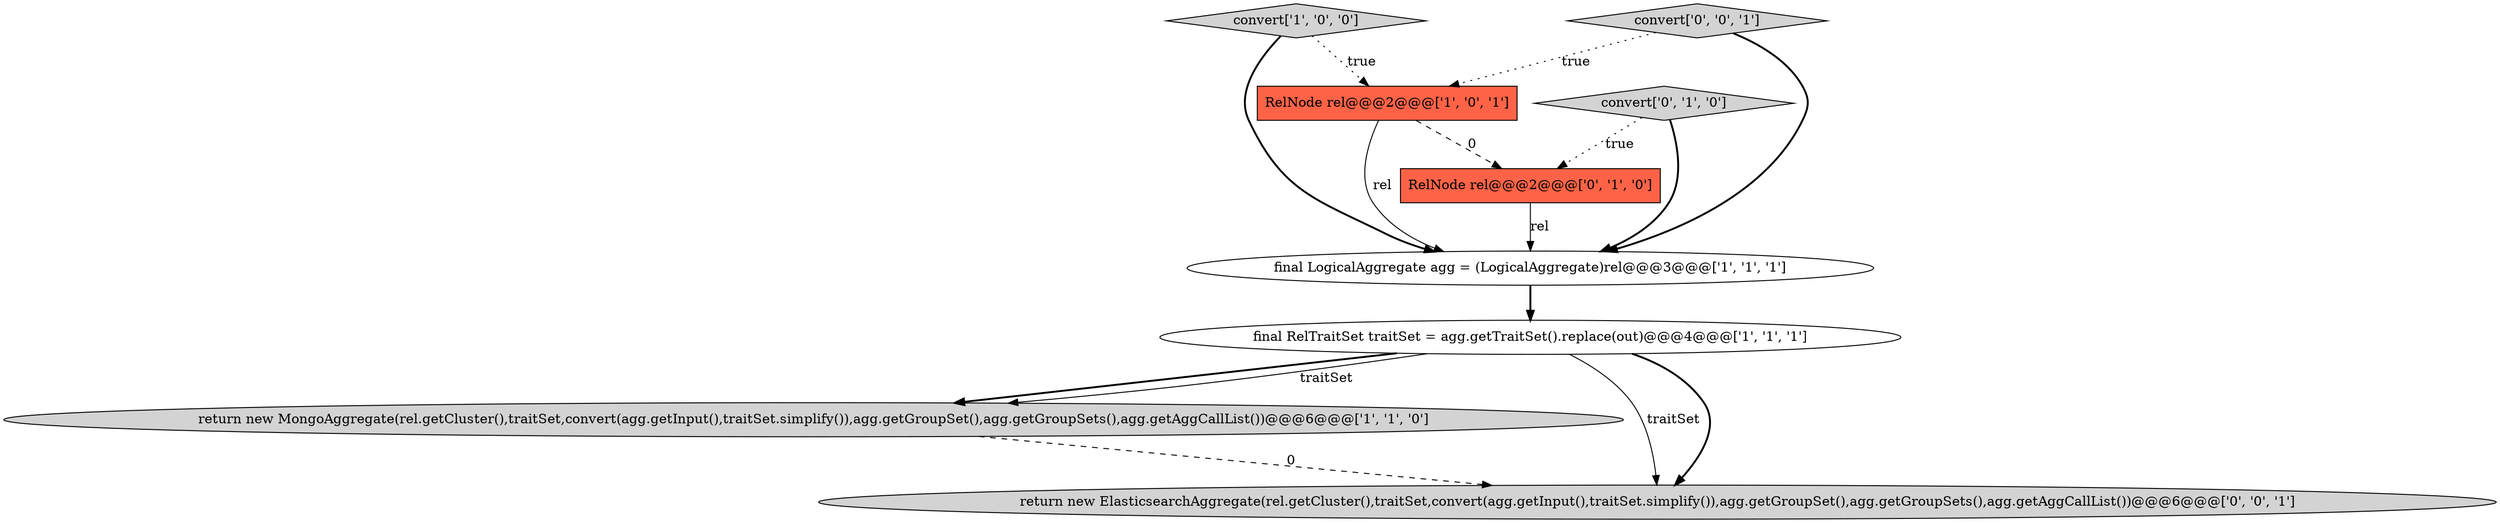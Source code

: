 digraph {
1 [style = filled, label = "final LogicalAggregate agg = (LogicalAggregate)rel@@@3@@@['1', '1', '1']", fillcolor = white, shape = ellipse image = "AAA0AAABBB1BBB"];
4 [style = filled, label = "convert['1', '0', '0']", fillcolor = lightgray, shape = diamond image = "AAA0AAABBB1BBB"];
0 [style = filled, label = "final RelTraitSet traitSet = agg.getTraitSet().replace(out)@@@4@@@['1', '1', '1']", fillcolor = white, shape = ellipse image = "AAA0AAABBB1BBB"];
3 [style = filled, label = "return new MongoAggregate(rel.getCluster(),traitSet,convert(agg.getInput(),traitSet.simplify()),agg.getGroupSet(),agg.getGroupSets(),agg.getAggCallList())@@@6@@@['1', '1', '0']", fillcolor = lightgray, shape = ellipse image = "AAA0AAABBB1BBB"];
5 [style = filled, label = "RelNode rel@@@2@@@['0', '1', '0']", fillcolor = tomato, shape = box image = "AAA1AAABBB2BBB"];
6 [style = filled, label = "convert['0', '1', '0']", fillcolor = lightgray, shape = diamond image = "AAA0AAABBB2BBB"];
7 [style = filled, label = "convert['0', '0', '1']", fillcolor = lightgray, shape = diamond image = "AAA0AAABBB3BBB"];
8 [style = filled, label = "return new ElasticsearchAggregate(rel.getCluster(),traitSet,convert(agg.getInput(),traitSet.simplify()),agg.getGroupSet(),agg.getGroupSets(),agg.getAggCallList())@@@6@@@['0', '0', '1']", fillcolor = lightgray, shape = ellipse image = "AAA0AAABBB3BBB"];
2 [style = filled, label = "RelNode rel@@@2@@@['1', '0', '1']", fillcolor = tomato, shape = box image = "AAA0AAABBB1BBB"];
0->3 [style = bold, label=""];
3->8 [style = dashed, label="0"];
6->1 [style = bold, label=""];
7->2 [style = dotted, label="true"];
5->1 [style = solid, label="rel"];
2->5 [style = dashed, label="0"];
4->1 [style = bold, label=""];
0->8 [style = solid, label="traitSet"];
7->1 [style = bold, label=""];
1->0 [style = bold, label=""];
0->3 [style = solid, label="traitSet"];
2->1 [style = solid, label="rel"];
4->2 [style = dotted, label="true"];
6->5 [style = dotted, label="true"];
0->8 [style = bold, label=""];
}
